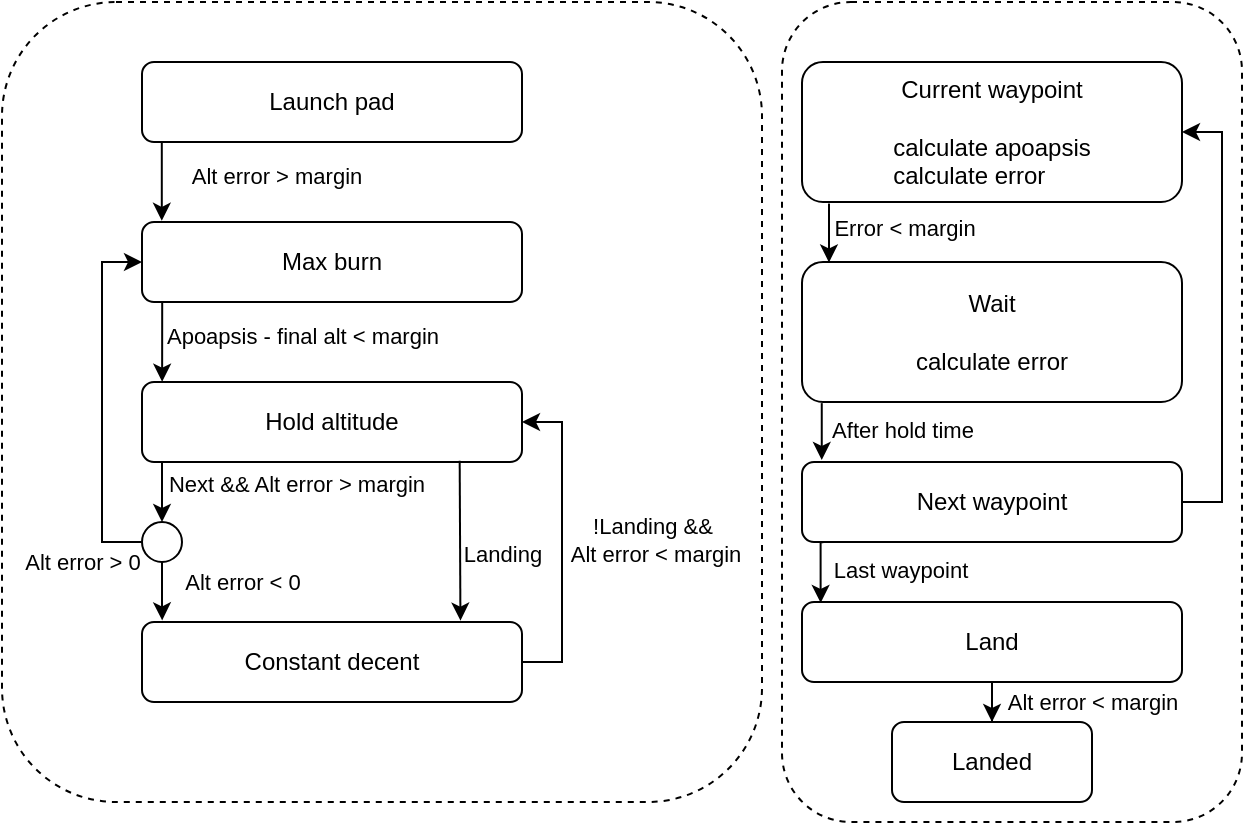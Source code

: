 <mxfile version="20.4.1" type="device"><diagram id="nRkh3TDriuVN3bTFLvq6" name="Page-1"><mxGraphModel dx="1309" dy="501" grid="0" gridSize="10" guides="1" tooltips="1" connect="1" arrows="1" fold="1" page="1" pageScale="1" pageWidth="850" pageHeight="1100" math="0" shadow="0"><root><mxCell id="0"/><mxCell id="1" parent="0"/><mxCell id="wW0POPh7OIN_3jU7o5C1-1" value="" style="rounded=1;whiteSpace=wrap;html=1;dashed=1;fillColor=none;" vertex="1" parent="1"><mxGeometry x="80" y="170" width="380" height="400" as="geometry"/></mxCell><mxCell id="wW0POPh7OIN_3jU7o5C1-2" value="" style="rounded=1;whiteSpace=wrap;html=1;dashed=1;fillColor=none;" vertex="1" parent="1"><mxGeometry x="470" y="170" width="230" height="410" as="geometry"/></mxCell><mxCell id="wW0POPh7OIN_3jU7o5C1-7" style="edgeStyle=orthogonalEdgeStyle;rounded=0;orthogonalLoop=1;jettySize=auto;html=1;entryX=0.052;entryY=-0.015;entryDx=0;entryDy=0;entryPerimeter=0;" edge="1" parent="1" source="wW0POPh7OIN_3jU7o5C1-3" target="wW0POPh7OIN_3jU7o5C1-4"><mxGeometry relative="1" as="geometry"><Array as="points"><mxPoint x="160" y="280"/></Array></mxGeometry></mxCell><mxCell id="wW0POPh7OIN_3jU7o5C1-8" value="Alt error &amp;gt; margin" style="edgeLabel;html=1;align=center;verticalAlign=middle;resizable=0;points=[];" vertex="1" connectable="0" parent="wW0POPh7OIN_3jU7o5C1-7"><mxGeometry x="-0.389" y="-1" relative="1" as="geometry"><mxPoint x="58" y="5" as="offset"/></mxGeometry></mxCell><mxCell id="wW0POPh7OIN_3jU7o5C1-3" value="Launch pad" style="rounded=1;whiteSpace=wrap;html=1;align=center;" vertex="1" parent="1"><mxGeometry x="150" y="200" width="190" height="40" as="geometry"/></mxCell><mxCell id="wW0POPh7OIN_3jU7o5C1-9" style="edgeStyle=orthogonalEdgeStyle;rounded=0;orthogonalLoop=1;jettySize=auto;html=1;entryX=0.053;entryY=-0.004;entryDx=0;entryDy=0;entryPerimeter=0;exitX=0.098;exitY=0.994;exitDx=0;exitDy=0;exitPerimeter=0;" edge="1" parent="1" source="wW0POPh7OIN_3jU7o5C1-4" target="wW0POPh7OIN_3jU7o5C1-6"><mxGeometry relative="1" as="geometry"><Array as="points"><mxPoint x="160" y="320"/></Array></mxGeometry></mxCell><mxCell id="wW0POPh7OIN_3jU7o5C1-10" value="Apoapsis - final alt &amp;lt; margin" style="edgeLabel;html=1;align=center;verticalAlign=middle;resizable=0;points=[];" vertex="1" connectable="0" parent="wW0POPh7OIN_3jU7o5C1-9"><mxGeometry x="-0.399" relative="1" as="geometry"><mxPoint x="70" y="11" as="offset"/></mxGeometry></mxCell><mxCell id="wW0POPh7OIN_3jU7o5C1-4" value="Max burn" style="rounded=1;whiteSpace=wrap;html=1;" vertex="1" parent="1"><mxGeometry x="150" y="280" width="190" height="40" as="geometry"/></mxCell><mxCell id="wW0POPh7OIN_3jU7o5C1-12" style="edgeStyle=orthogonalEdgeStyle;rounded=0;orthogonalLoop=1;jettySize=auto;html=1;exitX=0.079;exitY=0.992;exitDx=0;exitDy=0;exitPerimeter=0;entryX=0.5;entryY=0;entryDx=0;entryDy=0;" edge="1" parent="1" source="wW0POPh7OIN_3jU7o5C1-6" target="wW0POPh7OIN_3jU7o5C1-14"><mxGeometry relative="1" as="geometry"><mxPoint x="159" y="425" as="targetPoint"/></mxGeometry></mxCell><mxCell id="wW0POPh7OIN_3jU7o5C1-13" value="Next &amp;amp;&amp;amp; Alt error &amp;gt; margin" style="edgeLabel;html=1;align=center;verticalAlign=middle;resizable=0;points=[];" vertex="1" connectable="0" parent="wW0POPh7OIN_3jU7o5C1-12"><mxGeometry x="-0.197" y="1" relative="1" as="geometry"><mxPoint x="66" y="2" as="offset"/></mxGeometry></mxCell><mxCell id="wW0POPh7OIN_3jU7o5C1-6" value="Hold altitude" style="rounded=1;whiteSpace=wrap;html=1;" vertex="1" parent="1"><mxGeometry x="150" y="360" width="190" height="40" as="geometry"/></mxCell><mxCell id="wW0POPh7OIN_3jU7o5C1-25" style="edgeStyle=orthogonalEdgeStyle;rounded=0;orthogonalLoop=1;jettySize=auto;html=1;entryX=1;entryY=0.5;entryDx=0;entryDy=0;startArrow=none;startFill=0;endArrow=classic;endFill=1;" edge="1" parent="1" source="wW0POPh7OIN_3jU7o5C1-11" target="wW0POPh7OIN_3jU7o5C1-6"><mxGeometry relative="1" as="geometry"><Array as="points"><mxPoint x="360" y="500"/><mxPoint x="360" y="380"/></Array></mxGeometry></mxCell><mxCell id="wW0POPh7OIN_3jU7o5C1-26" value="!Landing &amp;amp;&amp;amp;&lt;br&gt;&amp;nbsp;Alt error &amp;lt; margin" style="edgeLabel;html=1;align=center;verticalAlign=middle;resizable=0;points=[];" vertex="1" connectable="0" parent="wW0POPh7OIN_3jU7o5C1-25"><mxGeometry x="0.425" relative="1" as="geometry"><mxPoint x="45" y="33" as="offset"/></mxGeometry></mxCell><mxCell id="wW0POPh7OIN_3jU7o5C1-11" value="Constant decent" style="rounded=1;whiteSpace=wrap;html=1;" vertex="1" parent="1"><mxGeometry x="150" y="480" width="190" height="40" as="geometry"/></mxCell><mxCell id="wW0POPh7OIN_3jU7o5C1-17" style="edgeStyle=orthogonalEdgeStyle;rounded=0;orthogonalLoop=1;jettySize=auto;html=1;entryX=0.053;entryY=-0.02;entryDx=0;entryDy=0;entryPerimeter=0;" edge="1" parent="1" source="wW0POPh7OIN_3jU7o5C1-14" target="wW0POPh7OIN_3jU7o5C1-11"><mxGeometry relative="1" as="geometry"/></mxCell><mxCell id="wW0POPh7OIN_3jU7o5C1-18" value="Alt error &amp;lt; 0" style="edgeLabel;html=1;align=center;verticalAlign=middle;resizable=0;points=[];" vertex="1" connectable="0" parent="wW0POPh7OIN_3jU7o5C1-17"><mxGeometry x="-0.797" relative="1" as="geometry"><mxPoint x="40" y="7" as="offset"/></mxGeometry></mxCell><mxCell id="wW0POPh7OIN_3jU7o5C1-20" style="edgeStyle=orthogonalEdgeStyle;rounded=0;orthogonalLoop=1;jettySize=auto;html=1;entryX=0;entryY=0.5;entryDx=0;entryDy=0;" edge="1" parent="1" source="wW0POPh7OIN_3jU7o5C1-14" target="wW0POPh7OIN_3jU7o5C1-4"><mxGeometry relative="1" as="geometry"><Array as="points"><mxPoint x="130" y="440"/><mxPoint x="130" y="300"/></Array></mxGeometry></mxCell><mxCell id="wW0POPh7OIN_3jU7o5C1-21" value="Alt error &amp;gt; 0" style="edgeLabel;html=1;align=center;verticalAlign=middle;resizable=0;points=[];" vertex="1" connectable="0" parent="wW0POPh7OIN_3jU7o5C1-20"><mxGeometry x="-0.489" relative="1" as="geometry"><mxPoint x="-10" y="36" as="offset"/></mxGeometry></mxCell><mxCell id="wW0POPh7OIN_3jU7o5C1-14" value="" style="ellipse;whiteSpace=wrap;html=1;aspect=fixed;fillColor=none;" vertex="1" parent="1"><mxGeometry x="150" y="430" width="20" height="20" as="geometry"/></mxCell><mxCell id="wW0POPh7OIN_3jU7o5C1-22" value="" style="endArrow=none;html=1;rounded=0;exitX=0.838;exitY=-0.017;exitDx=0;exitDy=0;exitPerimeter=0;entryX=0.836;entryY=0.983;entryDx=0;entryDy=0;entryPerimeter=0;startArrow=classic;startFill=1;endFill=0;" edge="1" parent="1" source="wW0POPh7OIN_3jU7o5C1-11" target="wW0POPh7OIN_3jU7o5C1-6"><mxGeometry width="50" height="50" relative="1" as="geometry"><mxPoint x="280" y="360" as="sourcePoint"/><mxPoint x="330" y="310" as="targetPoint"/></mxGeometry></mxCell><mxCell id="wW0POPh7OIN_3jU7o5C1-23" value="Landing" style="edgeLabel;html=1;align=center;verticalAlign=middle;resizable=0;points=[];" vertex="1" connectable="0" parent="wW0POPh7OIN_3jU7o5C1-22"><mxGeometry x="-0.398" y="-1" relative="1" as="geometry"><mxPoint x="20" y="-10" as="offset"/></mxGeometry></mxCell><mxCell id="wW0POPh7OIN_3jU7o5C1-30" style="edgeStyle=orthogonalEdgeStyle;rounded=0;orthogonalLoop=1;jettySize=auto;html=1;startArrow=none;startFill=0;endArrow=classic;endFill=1;exitX=0.071;exitY=1.011;exitDx=0;exitDy=0;exitPerimeter=0;entryX=0.071;entryY=0.003;entryDx=0;entryDy=0;entryPerimeter=0;" edge="1" parent="1" source="wW0POPh7OIN_3jU7o5C1-28" target="wW0POPh7OIN_3jU7o5C1-32"><mxGeometry relative="1" as="geometry"><mxPoint x="493" y="330" as="targetPoint"/></mxGeometry></mxCell><mxCell id="wW0POPh7OIN_3jU7o5C1-31" value="Error &amp;lt; margin" style="edgeLabel;html=1;align=center;verticalAlign=middle;resizable=0;points=[];" vertex="1" connectable="0" parent="wW0POPh7OIN_3jU7o5C1-30"><mxGeometry x="-0.304" y="-1" relative="1" as="geometry"><mxPoint x="38" y="2" as="offset"/></mxGeometry></mxCell><mxCell id="wW0POPh7OIN_3jU7o5C1-28" value="Current waypoint&lt;br&gt;&lt;br&gt;&lt;div style=&quot;text-align: left;&quot;&gt;&lt;span style=&quot;background-color: initial;&quot;&gt;calculate apoapsis&lt;/span&gt;&lt;/div&gt;&lt;div style=&quot;text-align: left;&quot;&gt;&lt;span style=&quot;background-color: initial;&quot;&gt;calculate error&amp;nbsp;&lt;/span&gt;&lt;/div&gt;" style="rounded=1;whiteSpace=wrap;html=1;align=center;" vertex="1" parent="1"><mxGeometry x="480" y="200" width="190" height="70" as="geometry"/></mxCell><mxCell id="wW0POPh7OIN_3jU7o5C1-35" style="edgeStyle=orthogonalEdgeStyle;rounded=0;orthogonalLoop=1;jettySize=auto;html=1;entryX=1;entryY=0.5;entryDx=0;entryDy=0;startArrow=none;startFill=0;endArrow=classic;endFill=1;" edge="1" parent="1" source="wW0POPh7OIN_3jU7o5C1-29" target="wW0POPh7OIN_3jU7o5C1-28"><mxGeometry relative="1" as="geometry"><Array as="points"><mxPoint x="690" y="420"/><mxPoint x="690" y="235"/></Array></mxGeometry></mxCell><mxCell id="wW0POPh7OIN_3jU7o5C1-37" style="edgeStyle=orthogonalEdgeStyle;rounded=0;orthogonalLoop=1;jettySize=auto;html=1;entryX=0.049;entryY=0.011;entryDx=0;entryDy=0;startArrow=none;startFill=0;endArrow=classic;endFill=1;entryPerimeter=0;exitX=0.056;exitY=1.002;exitDx=0;exitDy=0;exitPerimeter=0;" edge="1" parent="1" source="wW0POPh7OIN_3jU7o5C1-29" target="wW0POPh7OIN_3jU7o5C1-36"><mxGeometry relative="1" as="geometry"/></mxCell><mxCell id="wW0POPh7OIN_3jU7o5C1-38" value="Last waypoint" style="edgeLabel;html=1;align=center;verticalAlign=middle;resizable=0;points=[];" vertex="1" connectable="0" parent="wW0POPh7OIN_3jU7o5C1-37"><mxGeometry x="-0.406" y="1" relative="1" as="geometry"><mxPoint x="38" y="5" as="offset"/></mxGeometry></mxCell><mxCell id="wW0POPh7OIN_3jU7o5C1-29" value="Next waypoint" style="rounded=1;whiteSpace=wrap;html=1;align=center;" vertex="1" parent="1"><mxGeometry x="480" y="400" width="190" height="40" as="geometry"/></mxCell><mxCell id="wW0POPh7OIN_3jU7o5C1-33" style="edgeStyle=orthogonalEdgeStyle;rounded=0;orthogonalLoop=1;jettySize=auto;html=1;entryX=0.052;entryY=-0.026;entryDx=0;entryDy=0;startArrow=none;startFill=0;endArrow=classic;endFill=1;entryPerimeter=0;exitX=0.052;exitY=1.008;exitDx=0;exitDy=0;exitPerimeter=0;" edge="1" parent="1" source="wW0POPh7OIN_3jU7o5C1-32" target="wW0POPh7OIN_3jU7o5C1-29"><mxGeometry relative="1" as="geometry"/></mxCell><mxCell id="wW0POPh7OIN_3jU7o5C1-34" value="After hold time" style="edgeLabel;html=1;align=center;verticalAlign=middle;resizable=0;points=[];" vertex="1" connectable="0" parent="wW0POPh7OIN_3jU7o5C1-33"><mxGeometry x="-0.41" relative="1" as="geometry"><mxPoint x="40" y="5" as="offset"/></mxGeometry></mxCell><mxCell id="wW0POPh7OIN_3jU7o5C1-32" value="Wait&lt;br&gt;&lt;br&gt;&lt;div style=&quot;text-align: left;&quot;&gt;&lt;span style=&quot;background-color: initial;&quot;&gt;calculate error&lt;/span&gt;&lt;/div&gt;" style="rounded=1;whiteSpace=wrap;html=1;align=center;" vertex="1" parent="1"><mxGeometry x="480" y="300" width="190" height="70" as="geometry"/></mxCell><mxCell id="wW0POPh7OIN_3jU7o5C1-40" style="edgeStyle=orthogonalEdgeStyle;rounded=0;orthogonalLoop=1;jettySize=auto;html=1;entryX=0.5;entryY=0;entryDx=0;entryDy=0;startArrow=none;startFill=0;endArrow=classic;endFill=1;" edge="1" parent="1" source="wW0POPh7OIN_3jU7o5C1-36" target="wW0POPh7OIN_3jU7o5C1-39"><mxGeometry relative="1" as="geometry"/></mxCell><mxCell id="wW0POPh7OIN_3jU7o5C1-41" value="Alt error &amp;lt; margin" style="edgeLabel;html=1;align=center;verticalAlign=middle;resizable=0;points=[];" vertex="1" connectable="0" parent="wW0POPh7OIN_3jU7o5C1-40"><mxGeometry x="0.106" relative="1" as="geometry"><mxPoint x="50" y="3" as="offset"/></mxGeometry></mxCell><mxCell id="wW0POPh7OIN_3jU7o5C1-36" value="Land" style="rounded=1;whiteSpace=wrap;html=1;align=center;" vertex="1" parent="1"><mxGeometry x="480" y="470" width="190" height="40" as="geometry"/></mxCell><mxCell id="wW0POPh7OIN_3jU7o5C1-39" value="Landed" style="rounded=1;whiteSpace=wrap;html=1;align=center;" vertex="1" parent="1"><mxGeometry x="525" y="530" width="100" height="40" as="geometry"/></mxCell></root></mxGraphModel></diagram></mxfile>
